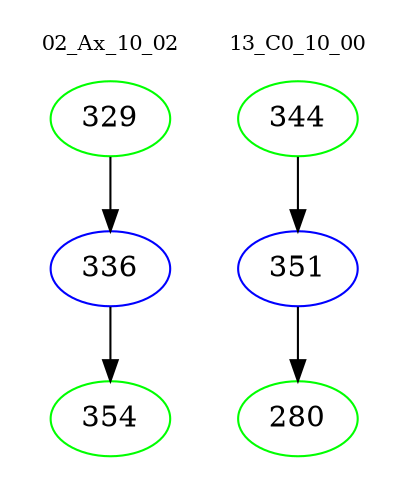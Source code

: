 digraph{
subgraph cluster_0 {
color = white
label = "02_Ax_10_02";
fontsize=10;
T0_329 [label="329", color="green"]
T0_329 -> T0_336 [color="black"]
T0_336 [label="336", color="blue"]
T0_336 -> T0_354 [color="black"]
T0_354 [label="354", color="green"]
}
subgraph cluster_1 {
color = white
label = "13_C0_10_00";
fontsize=10;
T1_344 [label="344", color="green"]
T1_344 -> T1_351 [color="black"]
T1_351 [label="351", color="blue"]
T1_351 -> T1_280 [color="black"]
T1_280 [label="280", color="green"]
}
}
